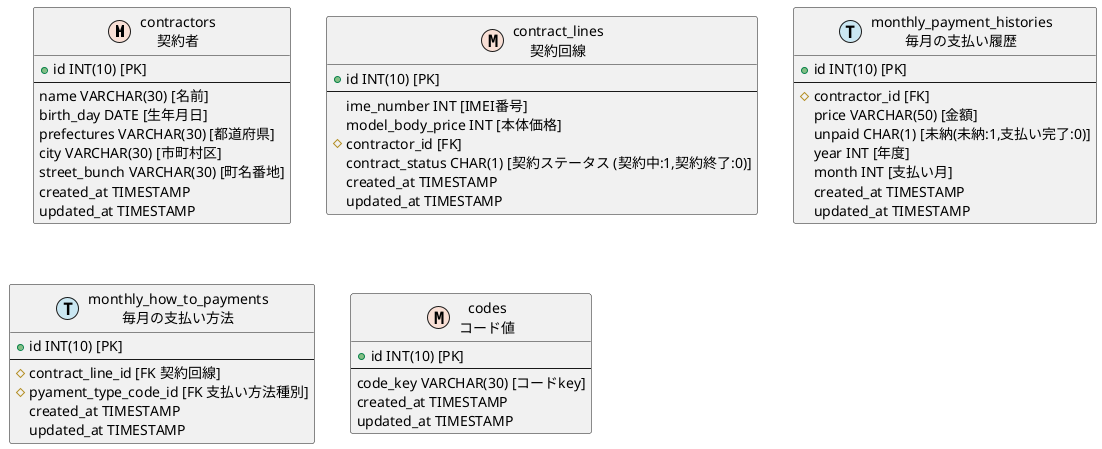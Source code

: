 @startuml

!define MASTER F9DFD5
!define TRANSACTION CAE7F2

entity contractors as "contractors\n契約者" <<M,MASTER>> {
  + id INT(10) [PK]
  --
  name VARCHAR(30) [名前]
  birth_day DATE [生年月日]
  prefectures VARCHAR(30) [都道府県]
  city VARCHAR(30) [市町村区]
  street_bunch VARCHAR(30) [町名番地]
  created_at TIMESTAMP
  updated_at TIMESTAMP
}


entity contract_lines as "contract_lines\n契約回線" <<M,MASTER>> {
  + id INT(10) [PK]
  --
  ime_number INT [IMEI番号]
  model_body_price INT [本体価格]
  # contractor_id [FK]
  contract_status CHAR(1) [契約ステータス (契約中:1,契約終了:0)]
  created_at TIMESTAMP
  updated_at TIMESTAMP
}

entity monthly_payment_histories as "monthly_payment_histories\n毎月の支払い履歴" <<T,TRANSACTION>> {
  + id INT(10) [PK]
  --
  # contractor_id [FK]
  price VARCHAR(50) [金額]
  unpaid CHAR(1) [未納(未納:1,支払い完了:0)]
  year INT [年度]
  month INT [支払い月]
  created_at TIMESTAMP
  updated_at TIMESTAMP
}

entity monthly_how_to_payments as "monthly_how_to_payments\n毎月の支払い方法" <<T,TRANSACTION>> {
  + id INT(10) [PK]
  --
  # contract_line_id [FK 契約回線]
  # pyament_type_code_id [FK 支払い方法種別]
  created_at TIMESTAMP
  updated_at TIMESTAMP
}

entity codes as "codes\nコード値" <<M,MASTER>> {
  + id INT(10) [PK]
  --
  code_key VARCHAR(30) [コードkey]
  created_at TIMESTAMP
  updated_at TIMESTAMP
}



@enduml